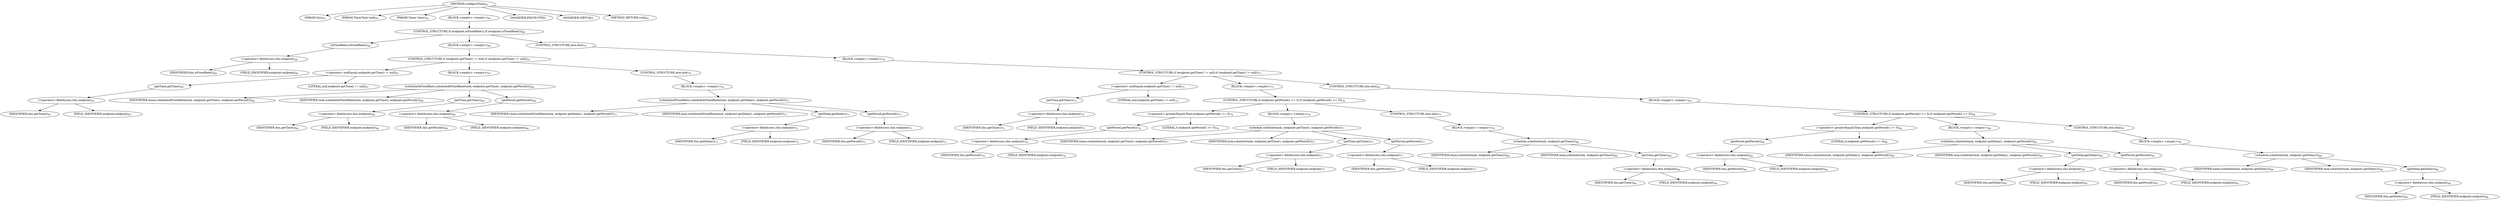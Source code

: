 digraph "configureTask" {  
"77" [label = <(METHOD,configureTask)<SUB>65</SUB>> ]
"78" [label = <(PARAM,this)<SUB>65</SUB>> ]
"79" [label = <(PARAM,TimerTask task)<SUB>65</SUB>> ]
"80" [label = <(PARAM,Timer timer)<SUB>65</SUB>> ]
"81" [label = <(BLOCK,&lt;empty&gt;,&lt;empty&gt;)<SUB>65</SUB>> ]
"82" [label = <(CONTROL_STRUCTURE,if (endpoint.isFixedRate()),if (endpoint.isFixedRate()))<SUB>66</SUB>> ]
"83" [label = <(isFixedRate,isFixedRate())<SUB>66</SUB>> ]
"84" [label = <(&lt;operator&gt;.fieldAccess,this.endpoint)<SUB>66</SUB>> ]
"85" [label = <(IDENTIFIER,this,isFixedRate())<SUB>66</SUB>> ]
"86" [label = <(FIELD_IDENTIFIER,endpoint,endpoint)<SUB>66</SUB>> ]
"87" [label = <(BLOCK,&lt;empty&gt;,&lt;empty&gt;)<SUB>66</SUB>> ]
"88" [label = <(CONTROL_STRUCTURE,if (endpoint.getTime() != null),if (endpoint.getTime() != null))<SUB>67</SUB>> ]
"89" [label = <(&lt;operator&gt;.notEquals,endpoint.getTime() != null)<SUB>67</SUB>> ]
"90" [label = <(getTime,getTime())<SUB>67</SUB>> ]
"91" [label = <(&lt;operator&gt;.fieldAccess,this.endpoint)<SUB>67</SUB>> ]
"92" [label = <(IDENTIFIER,this,getTime())<SUB>67</SUB>> ]
"93" [label = <(FIELD_IDENTIFIER,endpoint,endpoint)<SUB>67</SUB>> ]
"94" [label = <(LITERAL,null,endpoint.getTime() != null)<SUB>67</SUB>> ]
"95" [label = <(BLOCK,&lt;empty&gt;,&lt;empty&gt;)<SUB>67</SUB>> ]
"96" [label = <(scheduleAtFixedRate,scheduleAtFixedRate(task, endpoint.getTime(), endpoint.getPeriod()))<SUB>68</SUB>> ]
"97" [label = <(IDENTIFIER,timer,scheduleAtFixedRate(task, endpoint.getTime(), endpoint.getPeriod()))<SUB>68</SUB>> ]
"98" [label = <(IDENTIFIER,task,scheduleAtFixedRate(task, endpoint.getTime(), endpoint.getPeriod()))<SUB>68</SUB>> ]
"99" [label = <(getTime,getTime())<SUB>68</SUB>> ]
"100" [label = <(&lt;operator&gt;.fieldAccess,this.endpoint)<SUB>68</SUB>> ]
"101" [label = <(IDENTIFIER,this,getTime())<SUB>68</SUB>> ]
"102" [label = <(FIELD_IDENTIFIER,endpoint,endpoint)<SUB>68</SUB>> ]
"103" [label = <(getPeriod,getPeriod())<SUB>68</SUB>> ]
"104" [label = <(&lt;operator&gt;.fieldAccess,this.endpoint)<SUB>68</SUB>> ]
"105" [label = <(IDENTIFIER,this,getPeriod())<SUB>68</SUB>> ]
"106" [label = <(FIELD_IDENTIFIER,endpoint,endpoint)<SUB>68</SUB>> ]
"107" [label = <(CONTROL_STRUCTURE,else,else)<SUB>70</SUB>> ]
"108" [label = <(BLOCK,&lt;empty&gt;,&lt;empty&gt;)<SUB>70</SUB>> ]
"109" [label = <(scheduleAtFixedRate,scheduleAtFixedRate(task, endpoint.getDelay(), endpoint.getPeriod()))<SUB>71</SUB>> ]
"110" [label = <(IDENTIFIER,timer,scheduleAtFixedRate(task, endpoint.getDelay(), endpoint.getPeriod()))<SUB>71</SUB>> ]
"111" [label = <(IDENTIFIER,task,scheduleAtFixedRate(task, endpoint.getDelay(), endpoint.getPeriod()))<SUB>71</SUB>> ]
"112" [label = <(getDelay,getDelay())<SUB>71</SUB>> ]
"113" [label = <(&lt;operator&gt;.fieldAccess,this.endpoint)<SUB>71</SUB>> ]
"114" [label = <(IDENTIFIER,this,getDelay())<SUB>71</SUB>> ]
"115" [label = <(FIELD_IDENTIFIER,endpoint,endpoint)<SUB>71</SUB>> ]
"116" [label = <(getPeriod,getPeriod())<SUB>71</SUB>> ]
"117" [label = <(&lt;operator&gt;.fieldAccess,this.endpoint)<SUB>71</SUB>> ]
"118" [label = <(IDENTIFIER,this,getPeriod())<SUB>71</SUB>> ]
"119" [label = <(FIELD_IDENTIFIER,endpoint,endpoint)<SUB>71</SUB>> ]
"120" [label = <(CONTROL_STRUCTURE,else,else)<SUB>74</SUB>> ]
"121" [label = <(BLOCK,&lt;empty&gt;,&lt;empty&gt;)<SUB>74</SUB>> ]
"122" [label = <(CONTROL_STRUCTURE,if (endpoint.getTime() != null),if (endpoint.getTime() != null))<SUB>75</SUB>> ]
"123" [label = <(&lt;operator&gt;.notEquals,endpoint.getTime() != null)<SUB>75</SUB>> ]
"124" [label = <(getTime,getTime())<SUB>75</SUB>> ]
"125" [label = <(&lt;operator&gt;.fieldAccess,this.endpoint)<SUB>75</SUB>> ]
"126" [label = <(IDENTIFIER,this,getTime())<SUB>75</SUB>> ]
"127" [label = <(FIELD_IDENTIFIER,endpoint,endpoint)<SUB>75</SUB>> ]
"128" [label = <(LITERAL,null,endpoint.getTime() != null)<SUB>75</SUB>> ]
"129" [label = <(BLOCK,&lt;empty&gt;,&lt;empty&gt;)<SUB>75</SUB>> ]
"130" [label = <(CONTROL_STRUCTURE,if (endpoint.getPeriod() &gt;= 0),if (endpoint.getPeriod() &gt;= 0))<SUB>76</SUB>> ]
"131" [label = <(&lt;operator&gt;.greaterEqualsThan,endpoint.getPeriod() &gt;= 0)<SUB>76</SUB>> ]
"132" [label = <(getPeriod,getPeriod())<SUB>76</SUB>> ]
"133" [label = <(&lt;operator&gt;.fieldAccess,this.endpoint)<SUB>76</SUB>> ]
"134" [label = <(IDENTIFIER,this,getPeriod())<SUB>76</SUB>> ]
"135" [label = <(FIELD_IDENTIFIER,endpoint,endpoint)<SUB>76</SUB>> ]
"136" [label = <(LITERAL,0,endpoint.getPeriod() &gt;= 0)<SUB>76</SUB>> ]
"137" [label = <(BLOCK,&lt;empty&gt;,&lt;empty&gt;)<SUB>76</SUB>> ]
"138" [label = <(schedule,schedule(task, endpoint.getTime(), endpoint.getPeriod()))<SUB>77</SUB>> ]
"139" [label = <(IDENTIFIER,timer,schedule(task, endpoint.getTime(), endpoint.getPeriod()))<SUB>77</SUB>> ]
"140" [label = <(IDENTIFIER,task,schedule(task, endpoint.getTime(), endpoint.getPeriod()))<SUB>77</SUB>> ]
"141" [label = <(getTime,getTime())<SUB>77</SUB>> ]
"142" [label = <(&lt;operator&gt;.fieldAccess,this.endpoint)<SUB>77</SUB>> ]
"143" [label = <(IDENTIFIER,this,getTime())<SUB>77</SUB>> ]
"144" [label = <(FIELD_IDENTIFIER,endpoint,endpoint)<SUB>77</SUB>> ]
"145" [label = <(getPeriod,getPeriod())<SUB>77</SUB>> ]
"146" [label = <(&lt;operator&gt;.fieldAccess,this.endpoint)<SUB>77</SUB>> ]
"147" [label = <(IDENTIFIER,this,getPeriod())<SUB>77</SUB>> ]
"148" [label = <(FIELD_IDENTIFIER,endpoint,endpoint)<SUB>77</SUB>> ]
"149" [label = <(CONTROL_STRUCTURE,else,else)<SUB>79</SUB>> ]
"150" [label = <(BLOCK,&lt;empty&gt;,&lt;empty&gt;)<SUB>79</SUB>> ]
"151" [label = <(schedule,schedule(task, endpoint.getTime()))<SUB>80</SUB>> ]
"152" [label = <(IDENTIFIER,timer,schedule(task, endpoint.getTime()))<SUB>80</SUB>> ]
"153" [label = <(IDENTIFIER,task,schedule(task, endpoint.getTime()))<SUB>80</SUB>> ]
"154" [label = <(getTime,getTime())<SUB>80</SUB>> ]
"155" [label = <(&lt;operator&gt;.fieldAccess,this.endpoint)<SUB>80</SUB>> ]
"156" [label = <(IDENTIFIER,this,getTime())<SUB>80</SUB>> ]
"157" [label = <(FIELD_IDENTIFIER,endpoint,endpoint)<SUB>80</SUB>> ]
"158" [label = <(CONTROL_STRUCTURE,else,else)<SUB>83</SUB>> ]
"159" [label = <(BLOCK,&lt;empty&gt;,&lt;empty&gt;)<SUB>83</SUB>> ]
"160" [label = <(CONTROL_STRUCTURE,if (endpoint.getPeriod() &gt;= 0),if (endpoint.getPeriod() &gt;= 0))<SUB>84</SUB>> ]
"161" [label = <(&lt;operator&gt;.greaterEqualsThan,endpoint.getPeriod() &gt;= 0)<SUB>84</SUB>> ]
"162" [label = <(getPeriod,getPeriod())<SUB>84</SUB>> ]
"163" [label = <(&lt;operator&gt;.fieldAccess,this.endpoint)<SUB>84</SUB>> ]
"164" [label = <(IDENTIFIER,this,getPeriod())<SUB>84</SUB>> ]
"165" [label = <(FIELD_IDENTIFIER,endpoint,endpoint)<SUB>84</SUB>> ]
"166" [label = <(LITERAL,0,endpoint.getPeriod() &gt;= 0)<SUB>84</SUB>> ]
"167" [label = <(BLOCK,&lt;empty&gt;,&lt;empty&gt;)<SUB>84</SUB>> ]
"168" [label = <(schedule,schedule(task, endpoint.getDelay(), endpoint.getPeriod()))<SUB>85</SUB>> ]
"169" [label = <(IDENTIFIER,timer,schedule(task, endpoint.getDelay(), endpoint.getPeriod()))<SUB>85</SUB>> ]
"170" [label = <(IDENTIFIER,task,schedule(task, endpoint.getDelay(), endpoint.getPeriod()))<SUB>85</SUB>> ]
"171" [label = <(getDelay,getDelay())<SUB>85</SUB>> ]
"172" [label = <(&lt;operator&gt;.fieldAccess,this.endpoint)<SUB>85</SUB>> ]
"173" [label = <(IDENTIFIER,this,getDelay())<SUB>85</SUB>> ]
"174" [label = <(FIELD_IDENTIFIER,endpoint,endpoint)<SUB>85</SUB>> ]
"175" [label = <(getPeriod,getPeriod())<SUB>85</SUB>> ]
"176" [label = <(&lt;operator&gt;.fieldAccess,this.endpoint)<SUB>85</SUB>> ]
"177" [label = <(IDENTIFIER,this,getPeriod())<SUB>85</SUB>> ]
"178" [label = <(FIELD_IDENTIFIER,endpoint,endpoint)<SUB>85</SUB>> ]
"179" [label = <(CONTROL_STRUCTURE,else,else)<SUB>87</SUB>> ]
"180" [label = <(BLOCK,&lt;empty&gt;,&lt;empty&gt;)<SUB>87</SUB>> ]
"181" [label = <(schedule,schedule(task, endpoint.getDelay()))<SUB>88</SUB>> ]
"182" [label = <(IDENTIFIER,timer,schedule(task, endpoint.getDelay()))<SUB>88</SUB>> ]
"183" [label = <(IDENTIFIER,task,schedule(task, endpoint.getDelay()))<SUB>88</SUB>> ]
"184" [label = <(getDelay,getDelay())<SUB>88</SUB>> ]
"185" [label = <(&lt;operator&gt;.fieldAccess,this.endpoint)<SUB>88</SUB>> ]
"186" [label = <(IDENTIFIER,this,getDelay())<SUB>88</SUB>> ]
"187" [label = <(FIELD_IDENTIFIER,endpoint,endpoint)<SUB>88</SUB>> ]
"188" [label = <(MODIFIER,PROTECTED)> ]
"189" [label = <(MODIFIER,VIRTUAL)> ]
"190" [label = <(METHOD_RETURN,void)<SUB>65</SUB>> ]
  "77" -> "78" 
  "77" -> "79" 
  "77" -> "80" 
  "77" -> "81" 
  "77" -> "188" 
  "77" -> "189" 
  "77" -> "190" 
  "81" -> "82" 
  "82" -> "83" 
  "82" -> "87" 
  "82" -> "120" 
  "83" -> "84" 
  "84" -> "85" 
  "84" -> "86" 
  "87" -> "88" 
  "88" -> "89" 
  "88" -> "95" 
  "88" -> "107" 
  "89" -> "90" 
  "89" -> "94" 
  "90" -> "91" 
  "91" -> "92" 
  "91" -> "93" 
  "95" -> "96" 
  "96" -> "97" 
  "96" -> "98" 
  "96" -> "99" 
  "96" -> "103" 
  "99" -> "100" 
  "100" -> "101" 
  "100" -> "102" 
  "103" -> "104" 
  "104" -> "105" 
  "104" -> "106" 
  "107" -> "108" 
  "108" -> "109" 
  "109" -> "110" 
  "109" -> "111" 
  "109" -> "112" 
  "109" -> "116" 
  "112" -> "113" 
  "113" -> "114" 
  "113" -> "115" 
  "116" -> "117" 
  "117" -> "118" 
  "117" -> "119" 
  "120" -> "121" 
  "121" -> "122" 
  "122" -> "123" 
  "122" -> "129" 
  "122" -> "158" 
  "123" -> "124" 
  "123" -> "128" 
  "124" -> "125" 
  "125" -> "126" 
  "125" -> "127" 
  "129" -> "130" 
  "130" -> "131" 
  "130" -> "137" 
  "130" -> "149" 
  "131" -> "132" 
  "131" -> "136" 
  "132" -> "133" 
  "133" -> "134" 
  "133" -> "135" 
  "137" -> "138" 
  "138" -> "139" 
  "138" -> "140" 
  "138" -> "141" 
  "138" -> "145" 
  "141" -> "142" 
  "142" -> "143" 
  "142" -> "144" 
  "145" -> "146" 
  "146" -> "147" 
  "146" -> "148" 
  "149" -> "150" 
  "150" -> "151" 
  "151" -> "152" 
  "151" -> "153" 
  "151" -> "154" 
  "154" -> "155" 
  "155" -> "156" 
  "155" -> "157" 
  "158" -> "159" 
  "159" -> "160" 
  "160" -> "161" 
  "160" -> "167" 
  "160" -> "179" 
  "161" -> "162" 
  "161" -> "166" 
  "162" -> "163" 
  "163" -> "164" 
  "163" -> "165" 
  "167" -> "168" 
  "168" -> "169" 
  "168" -> "170" 
  "168" -> "171" 
  "168" -> "175" 
  "171" -> "172" 
  "172" -> "173" 
  "172" -> "174" 
  "175" -> "176" 
  "176" -> "177" 
  "176" -> "178" 
  "179" -> "180" 
  "180" -> "181" 
  "181" -> "182" 
  "181" -> "183" 
  "181" -> "184" 
  "184" -> "185" 
  "185" -> "186" 
  "185" -> "187" 
}
